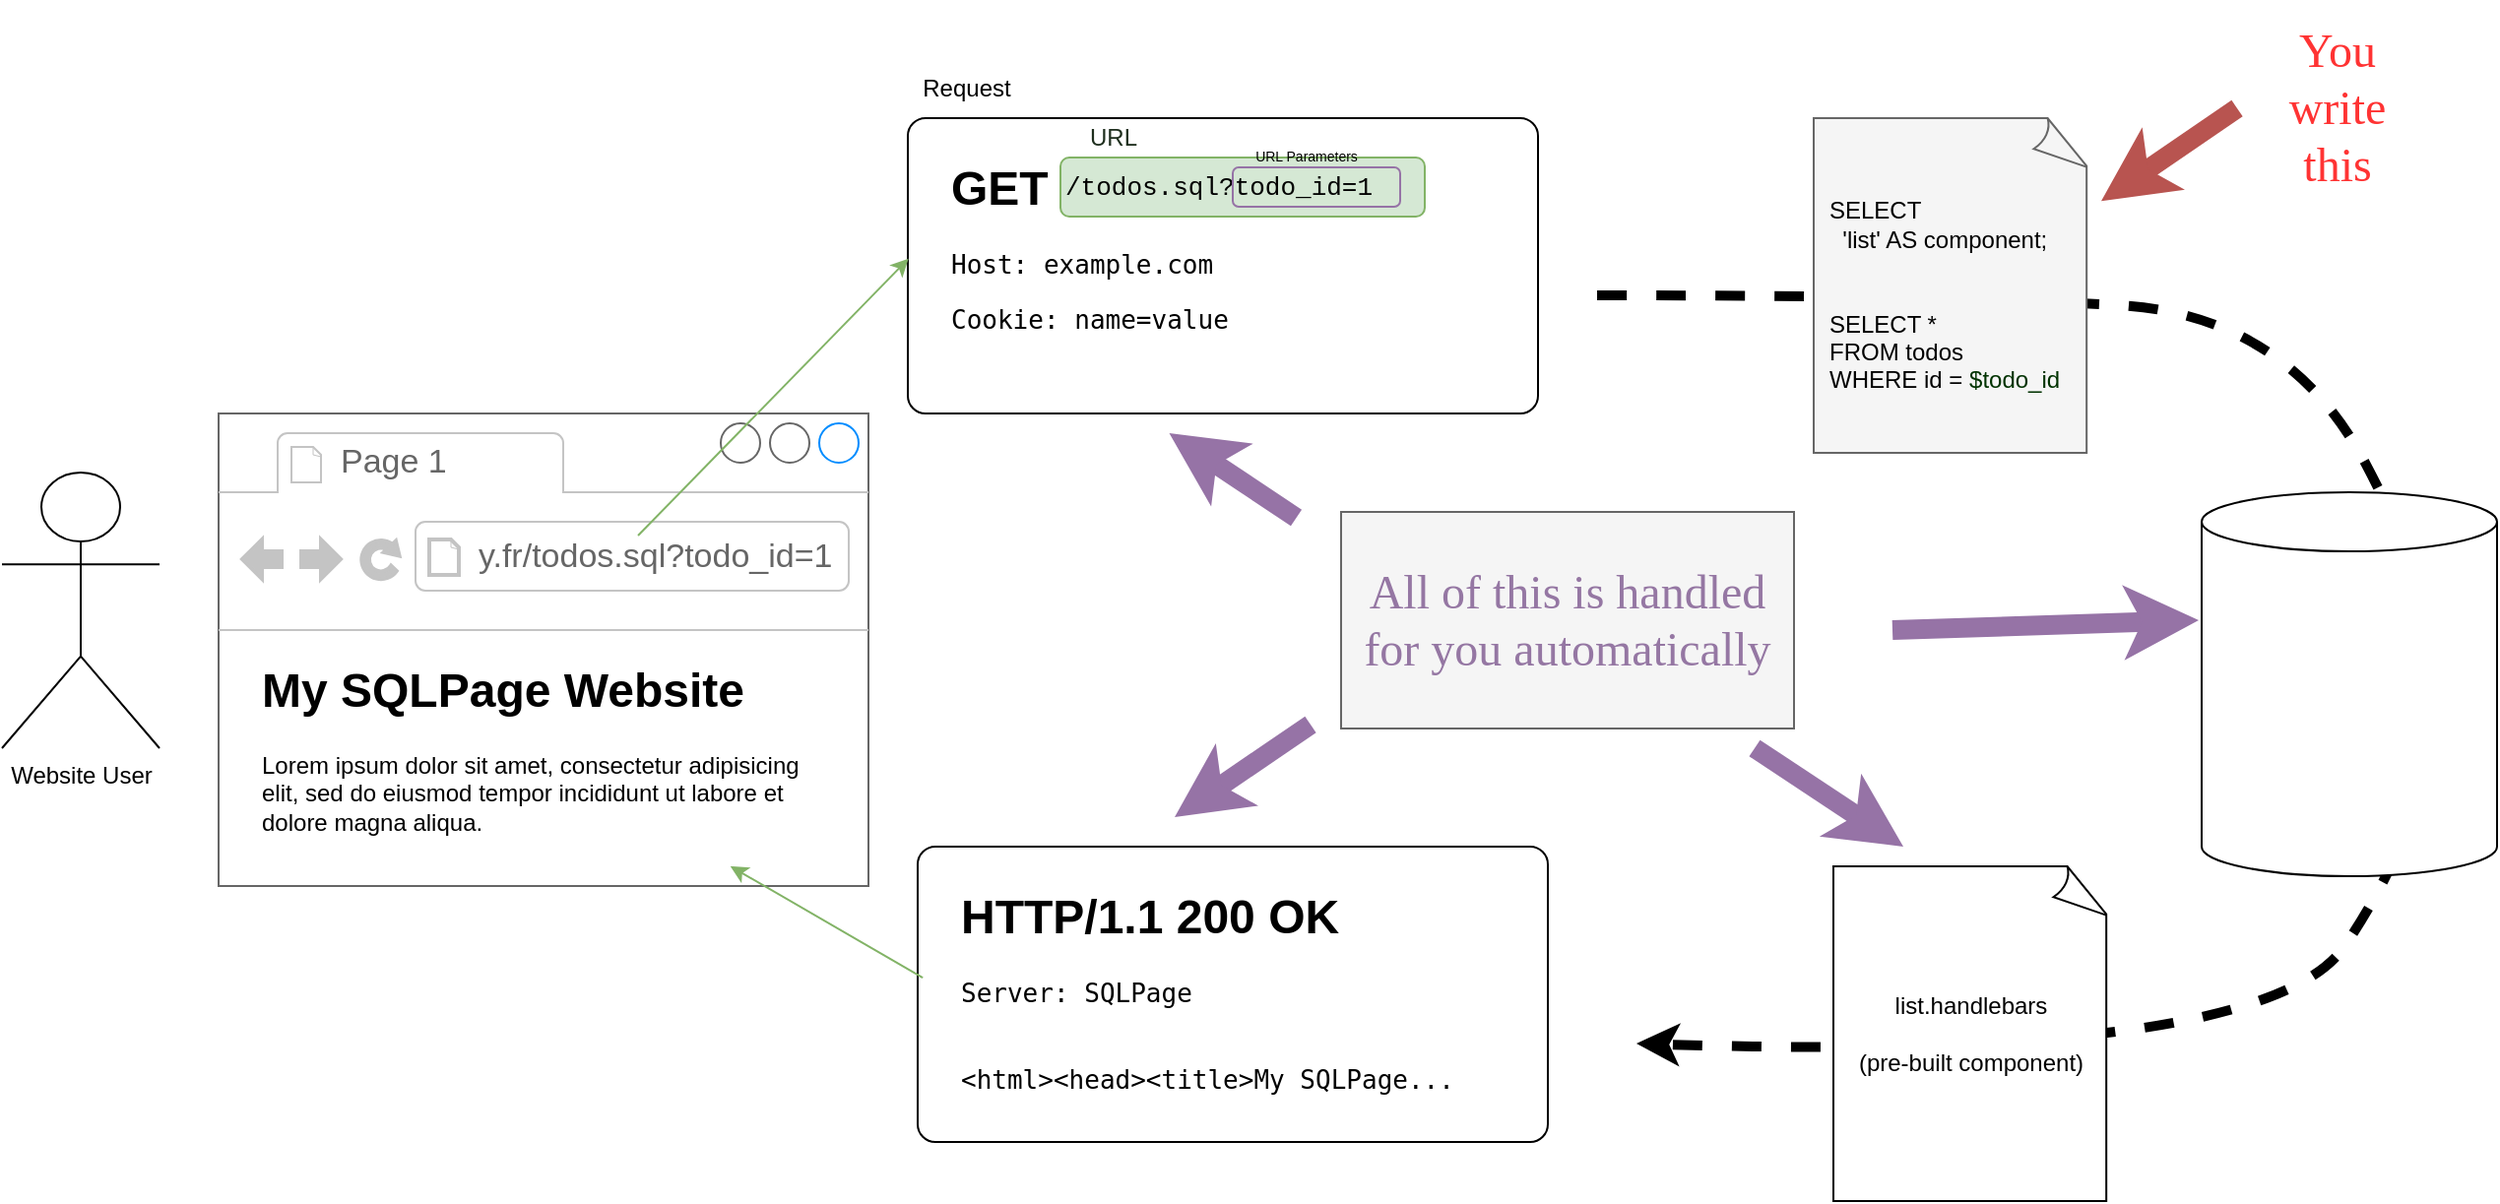 <mxfile version="24.3.1" type="device">
  <diagram name="Page-1" id="qWvz8Z0mP-6tBl2-Tc15">
    <mxGraphModel dx="2267" dy="907" grid="1" gridSize="10" guides="1" tooltips="1" connect="1" arrows="1" fold="1" page="1" pageScale="1" pageWidth="827" pageHeight="1169" math="0" shadow="0">
      <root>
        <mxCell id="0" />
        <mxCell id="1" parent="0" />
        <mxCell id="-Mu83Rb6pQ0imwjiuAuA-2" value="" style="rounded=1;whiteSpace=wrap;html=1;arcSize=6;" parent="1" vertex="1">
          <mxGeometry x="20" y="230" width="320" height="150" as="geometry" />
        </mxCell>
        <mxCell id="-Mu83Rb6pQ0imwjiuAuA-1" value="&lt;h1 style=&quot;margin-top: 0px;&quot;&gt;GET /todo.sql?&lt;font color=&quot;#003300&quot;&gt;id=1&lt;/font&gt;&lt;br&gt;&lt;/h1&gt;&lt;pre style=&quot;font-size: 13px;&quot;&gt;&lt;font style=&quot;font-size: 13px;&quot;&gt;Host: example.com&lt;/font&gt;&lt;/pre&gt;&lt;pre style=&quot;font-size: 13px;&quot; data-signature=&quot;FRjGbP3zQQCt51JFaD0Ll1xKb2HQKZ0zWZPelzg69HE=&quot; class=&quot;brush: http notranslate&quot;&gt;&lt;font style=&quot;font-size: 13px;&quot;&gt;&lt;code&gt;&lt;span class=&quot;token header&quot;&gt;&lt;span class=&quot;token header-name keyword&quot;&gt;Cookie&lt;/span&gt;&lt;span class=&quot;token punctuation&quot;&gt;:&lt;/span&gt; &lt;span class=&quot;token header-value&quot;&gt;name=value&lt;/span&gt;&lt;/span&gt;&lt;/code&gt;&lt;/font&gt;&lt;/pre&gt;&lt;p&gt;&lt;/p&gt;" style="text;html=1;whiteSpace=wrap;overflow=hidden;rounded=0;" parent="1" vertex="1">
          <mxGeometry x="40" y="245" width="290" height="120" as="geometry" />
        </mxCell>
        <mxCell id="-Mu83Rb6pQ0imwjiuAuA-3" value="" style="curved=1;endArrow=classic;html=1;rounded=0;strokeWidth=5;dashed=1;" parent="1" edge="1">
          <mxGeometry width="50" height="50" relative="1" as="geometry">
            <mxPoint x="370" y="320" as="sourcePoint" />
            <mxPoint x="390" y="700" as="targetPoint" />
            <Array as="points">
              <mxPoint x="550" y="320" />
              <mxPoint x="720" y="330" />
              <mxPoint x="800" y="480" />
              <mxPoint x="790" y="590" />
              <mxPoint x="710" y="710" />
            </Array>
          </mxGeometry>
        </mxCell>
        <mxCell id="-Mu83Rb6pQ0imwjiuAuA-4" value="" style="whiteSpace=wrap;html=1;shape=mxgraph.basic.document;fillColor=#f5f5f5;strokeColor=#666666;fontColor=#333333;" parent="1" vertex="1">
          <mxGeometry x="480" y="230" width="140" height="170" as="geometry" />
        </mxCell>
        <mxCell id="-Mu83Rb6pQ0imwjiuAuA-5" value="" style="shape=cylinder3;whiteSpace=wrap;html=1;boundedLbl=1;backgroundOutline=1;size=15;" parent="1" vertex="1">
          <mxGeometry x="677" y="420" width="150" height="195" as="geometry" />
        </mxCell>
        <mxCell id="-Mu83Rb6pQ0imwjiuAuA-6" value="" style="rounded=1;whiteSpace=wrap;html=1;arcSize=6;" parent="1" vertex="1">
          <mxGeometry x="25" y="600" width="320" height="150" as="geometry" />
        </mxCell>
        <mxCell id="-Mu83Rb6pQ0imwjiuAuA-7" value="&lt;h1 style=&quot;margin-top: 0px;&quot;&gt;HTTP/1.1 200 OK&lt;br&gt;&lt;/h1&gt;&lt;pre style=&quot;font-size: 13px;&quot;&gt;&lt;font style=&quot;font-size: 13px;&quot;&gt;Server: SQLPage&lt;/font&gt;&lt;/pre&gt;&lt;pre style=&quot;font-size: 13px;&quot; data-signature=&quot;FRjGbP3zQQCt51JFaD0Ll1xKb2HQKZ0zWZPelzg69HE=&quot; class=&quot;brush: http notranslate&quot;&gt;&lt;font style=&quot;font-size: 13px;&quot;&gt;&lt;code&gt;&lt;span class=&quot;token header&quot;&gt;&lt;span class=&quot;token header-name keyword&quot;&gt;&lt;br&gt;&amp;lt;html&amp;gt;&amp;lt;head&amp;gt;&amp;lt;title&amp;gt;My SQLPage...&lt;br&gt;&lt;/span&gt;&lt;/span&gt;&lt;/code&gt;&lt;/font&gt;&lt;/pre&gt;&lt;p&gt;&lt;/p&gt;" style="text;html=1;whiteSpace=wrap;overflow=hidden;rounded=0;" parent="1" vertex="1">
          <mxGeometry x="45" y="615" width="290" height="120" as="geometry" />
        </mxCell>
        <mxCell id="-Mu83Rb6pQ0imwjiuAuA-8" value="&lt;div&gt;SELECT&lt;/div&gt;&lt;div&gt;&amp;nbsp; &#39;list&#39; AS component;&lt;br&gt;&lt;/div&gt;&lt;div&gt;&lt;br&gt;&lt;/div&gt;&lt;div&gt;&lt;br&gt;&lt;/div&gt;&lt;div&gt;SELECT *&lt;/div&gt;&lt;div&gt;FROM todos&lt;/div&gt;&lt;div&gt;WHERE id =&lt;font color=&quot;#003300&quot;&gt; $todo_id&lt;br&gt;&lt;/font&gt;&lt;/div&gt;" style="text;html=1;align=left;verticalAlign=middle;whiteSpace=wrap;rounded=0;" parent="1" vertex="1">
          <mxGeometry x="486" y="250" width="140" height="140" as="geometry" />
        </mxCell>
        <mxCell id="-Mu83Rb6pQ0imwjiuAuA-9" value="&lt;div&gt;list.handlebars&lt;/div&gt;&lt;div&gt;&lt;br&gt;&lt;/div&gt;&lt;div&gt;(pre-built component)&lt;br&gt;&lt;/div&gt;" style="whiteSpace=wrap;html=1;shape=mxgraph.basic.document" parent="1" vertex="1">
          <mxGeometry x="490" y="610" width="140" height="170" as="geometry" />
        </mxCell>
        <mxCell id="-Mu83Rb6pQ0imwjiuAuA-10" value="" style="shape=image;verticalLabelPosition=bottom;labelBackgroundColor=default;verticalAlign=top;aspect=fixed;imageAspect=0;image=https://upload.wikimedia.org/wikipedia/commons/2/29/Postgresql_elephant.svg;" parent="1" vertex="1">
          <mxGeometry x="713.5" y="490" width="77" height="79.41" as="geometry" />
        </mxCell>
        <mxCell id="-Mu83Rb6pQ0imwjiuAuA-11" value="Website User" style="shape=umlActor;verticalLabelPosition=bottom;verticalAlign=top;html=1;outlineConnect=0;" parent="1" vertex="1">
          <mxGeometry x="-440" y="410" width="80" height="140" as="geometry" />
        </mxCell>
        <mxCell id="-Mu83Rb6pQ0imwjiuAuA-15" value="" style="endArrow=classic;html=1;rounded=0;strokeWidth=10;fillColor=#f8cecc;strokeColor=#b85450;exitX=-0.061;exitY=0.5;exitDx=0;exitDy=0;exitPerimeter=0;" parent="1" source="-Mu83Rb6pQ0imwjiuAuA-16" target="-Mu83Rb6pQ0imwjiuAuA-8" edge="1">
          <mxGeometry width="50" height="50" relative="1" as="geometry">
            <mxPoint x="677" y="220" as="sourcePoint" />
            <mxPoint x="637" y="270" as="targetPoint" />
          </mxGeometry>
        </mxCell>
        <mxCell id="-Mu83Rb6pQ0imwjiuAuA-16" value="You write this" style="text;html=1;align=center;verticalAlign=middle;whiteSpace=wrap;rounded=0;fontFamily= Just Another Hand ;fontSource=https%3A%2F%2Ffonts.googleapis.com%2Fcss%3Ffamily%3D%2BJust%2BAnother%2BHand%2B;fontSize=24;fontColor=#FF3333;" parent="1" vertex="1">
          <mxGeometry x="700.5" y="170" width="90" height="110" as="geometry" />
        </mxCell>
        <mxCell id="-Mu83Rb6pQ0imwjiuAuA-17" value="" style="endArrow=classic;html=1;rounded=0;strokeWidth=10;fillColor=#e1d5e7;strokeColor=#9673a6;exitX=-0.061;exitY=0.5;exitDx=0;exitDy=0;exitPerimeter=0;" parent="1" edge="1">
          <mxGeometry width="50" height="50" relative="1" as="geometry">
            <mxPoint x="224.5" y="538" as="sourcePoint" />
            <mxPoint x="155.5" y="585" as="targetPoint" />
          </mxGeometry>
        </mxCell>
        <mxCell id="-Mu83Rb6pQ0imwjiuAuA-18" value="" style="endArrow=classic;html=1;rounded=0;strokeWidth=10;fillColor=#e1d5e7;strokeColor=#9673a6;" parent="1" edge="1">
          <mxGeometry width="50" height="50" relative="1" as="geometry">
            <mxPoint x="217.25" y="433" as="sourcePoint" />
            <mxPoint x="152.75" y="390" as="targetPoint" />
          </mxGeometry>
        </mxCell>
        <mxCell id="-Mu83Rb6pQ0imwjiuAuA-19" value="" style="endArrow=classic;html=1;rounded=0;strokeWidth=10;fillColor=#e1d5e7;strokeColor=#9673a6;" parent="1" edge="1">
          <mxGeometry width="50" height="50" relative="1" as="geometry">
            <mxPoint x="450" y="550" as="sourcePoint" />
            <mxPoint x="525.5" y="600" as="targetPoint" />
          </mxGeometry>
        </mxCell>
        <mxCell id="-Mu83Rb6pQ0imwjiuAuA-20" value="" style="endArrow=classic;html=1;rounded=0;strokeWidth=10;fillColor=#e1d5e7;strokeColor=#9673a6;" parent="1" edge="1">
          <mxGeometry width="50" height="50" relative="1" as="geometry">
            <mxPoint x="520" y="490" as="sourcePoint" />
            <mxPoint x="675.5" y="485" as="targetPoint" />
          </mxGeometry>
        </mxCell>
        <mxCell id="-Mu83Rb6pQ0imwjiuAuA-21" value="All of this is handled for you automatically" style="text;html=1;align=center;verticalAlign=middle;whiteSpace=wrap;rounded=0;fontFamily= Just Another Hand ;fontSource=https%3A%2F%2Ffonts.googleapis.com%2Fcss%3Ffamily%3D%2BJust%2BAnother%2BHand%2B;fontSize=24;fillColor=#f5f5f5;fontColor=#9577a3;strokeColor=#666666;" parent="1" vertex="1">
          <mxGeometry x="240" y="430" width="230" height="110" as="geometry" />
        </mxCell>
        <mxCell id="67phEDKegGIg4GmPQhPB-1" value="Request" style="text;html=1;align=center;verticalAlign=middle;whiteSpace=wrap;rounded=0;" vertex="1" parent="1">
          <mxGeometry x="20" y="200" width="60" height="30" as="geometry" />
        </mxCell>
        <mxCell id="67phEDKegGIg4GmPQhPB-2" value="&lt;div style=&quot;font-size: 13px;&quot; align=&quot;left&quot;&gt;/todos.sql?todo_id=1&lt;/div&gt;" style="rounded=1;whiteSpace=wrap;html=1;fillColor=#d5e8d4;strokeColor=#82b366;align=left;fontSize=13;fontFamily=Courier New;" vertex="1" parent="1">
          <mxGeometry x="97.5" y="250" width="185" height="30" as="geometry" />
        </mxCell>
        <mxCell id="67phEDKegGIg4GmPQhPB-3" value="URL" style="text;html=1;align=center;verticalAlign=middle;whiteSpace=wrap;rounded=0;fontColor=#1f2f1e;" vertex="1" parent="1">
          <mxGeometry x="97.5" y="230" width="52.5" height="20" as="geometry" />
        </mxCell>
        <mxCell id="67phEDKegGIg4GmPQhPB-4" value="" style="rounded=1;whiteSpace=wrap;html=1;fillColor=none;strokeColor=#9673a6;" vertex="1" parent="1">
          <mxGeometry x="185" y="255" width="85" height="20" as="geometry" />
        </mxCell>
        <mxCell id="67phEDKegGIg4GmPQhPB-5" value="URL Parameters" style="text;html=1;align=center;verticalAlign=middle;whiteSpace=wrap;rounded=0;fontSize=7;" vertex="1" parent="1">
          <mxGeometry x="185" y="242" width="75" height="15" as="geometry" />
        </mxCell>
        <mxCell id="67phEDKegGIg4GmPQhPB-6" value="" style="strokeWidth=1;shadow=0;dashed=0;align=center;html=1;shape=mxgraph.mockup.containers.browserWindow;rSize=0;strokeColor=#666666;strokeColor2=#008cff;strokeColor3=#c4c4c4;mainText=,;recursiveResize=0;" vertex="1" parent="1">
          <mxGeometry x="-330" y="380" width="330" height="240" as="geometry" />
        </mxCell>
        <mxCell id="67phEDKegGIg4GmPQhPB-7" value="Page 1" style="strokeWidth=1;shadow=0;dashed=0;align=center;html=1;shape=mxgraph.mockup.containers.anchor;fontSize=17;fontColor=#666666;align=left;whiteSpace=wrap;" vertex="1" parent="67phEDKegGIg4GmPQhPB-6">
          <mxGeometry x="60" y="12" width="110" height="26" as="geometry" />
        </mxCell>
        <mxCell id="67phEDKegGIg4GmPQhPB-8" value="y.fr/todos.sql?todo_id=1" style="strokeWidth=1;shadow=0;dashed=0;align=center;html=1;shape=mxgraph.mockup.containers.anchor;rSize=0;fontSize=17;fontColor=#666666;align=left;" vertex="1" parent="67phEDKegGIg4GmPQhPB-6">
          <mxGeometry x="130" y="60" width="250" height="26" as="geometry" />
        </mxCell>
        <mxCell id="67phEDKegGIg4GmPQhPB-10" value="&lt;h1 style=&quot;margin-top: 0px;&quot;&gt;My SQLPage Website&lt;br&gt;&lt;/h1&gt;&lt;p&gt;Lorem ipsum dolor sit amet, consectetur adipisicing elit, sed do eiusmod tempor incididunt ut labore et dolore magna aliqua.&lt;/p&gt;" style="text;html=1;whiteSpace=wrap;overflow=hidden;rounded=0;" vertex="1" parent="67phEDKegGIg4GmPQhPB-6">
          <mxGeometry x="20" y="120" width="290" height="110" as="geometry" />
        </mxCell>
        <mxCell id="67phEDKegGIg4GmPQhPB-9" value="" style="endArrow=classic;html=1;rounded=0;exitX=0.332;exitY=0.078;exitDx=0;exitDy=0;exitPerimeter=0;entryX=0.001;entryY=0.476;entryDx=0;entryDy=0;entryPerimeter=0;fontColor=#789170;fillColor=#d5e8d4;strokeColor=#82b366;" edge="1" parent="1" source="67phEDKegGIg4GmPQhPB-8" target="-Mu83Rb6pQ0imwjiuAuA-2">
          <mxGeometry width="50" height="50" relative="1" as="geometry">
            <mxPoint x="-260" y="340" as="sourcePoint" />
            <mxPoint x="-210" y="290" as="targetPoint" />
          </mxGeometry>
        </mxCell>
        <mxCell id="67phEDKegGIg4GmPQhPB-11" value="" style="endArrow=classic;html=1;rounded=0;exitX=0.008;exitY=0.444;exitDx=0;exitDy=0;exitPerimeter=0;fillColor=#d5e8d4;strokeColor=#82b366;" edge="1" parent="1" source="-Mu83Rb6pQ0imwjiuAuA-6" target="67phEDKegGIg4GmPQhPB-10">
          <mxGeometry width="50" height="50" relative="1" as="geometry">
            <mxPoint x="-230" y="730" as="sourcePoint" />
            <mxPoint x="-180" y="680" as="targetPoint" />
          </mxGeometry>
        </mxCell>
      </root>
    </mxGraphModel>
  </diagram>
</mxfile>
